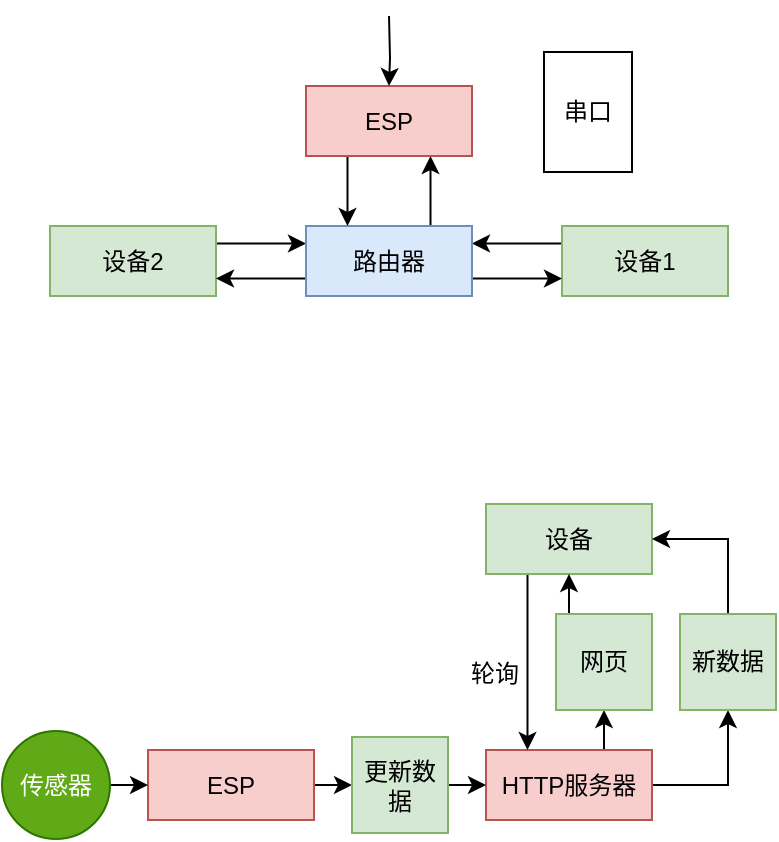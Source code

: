 <mxfile version="16.5.1" type="device"><diagram id="auNoZwigFFebn7pCBO2S" name="第 1 页"><mxGraphModel dx="1038" dy="660" grid="0" gridSize="10" guides="1" tooltips="1" connect="1" arrows="1" fold="1" page="1" pageScale="1" pageWidth="1169" pageHeight="1654" math="0" shadow="0"><root><mxCell id="0"/><mxCell id="1" parent="0"/><mxCell id="z5tnACSon8MsQC08dn3q-20" style="edgeStyle=orthogonalEdgeStyle;rounded=0;orthogonalLoop=1;jettySize=auto;html=1;exitX=0;exitY=0.25;exitDx=0;exitDy=0;entryX=1;entryY=0.25;entryDx=0;entryDy=0;" parent="1" source="z5tnACSon8MsQC08dn3q-8" target="z5tnACSon8MsQC08dn3q-16" edge="1"><mxGeometry relative="1" as="geometry"/></mxCell><mxCell id="z5tnACSon8MsQC08dn3q-8" value="设备1" style="rounded=0;whiteSpace=wrap;html=1;fillColor=#d5e8d4;strokeColor=#82b366;" parent="1" vertex="1"><mxGeometry x="491" y="373" width="83" height="35" as="geometry"/></mxCell><mxCell id="z5tnACSon8MsQC08dn3q-22" style="edgeStyle=orthogonalEdgeStyle;rounded=0;orthogonalLoop=1;jettySize=auto;html=1;exitX=1;exitY=0.25;exitDx=0;exitDy=0;entryX=0;entryY=0.25;entryDx=0;entryDy=0;" parent="1" source="z5tnACSon8MsQC08dn3q-15" target="z5tnACSon8MsQC08dn3q-16" edge="1"><mxGeometry relative="1" as="geometry"/></mxCell><mxCell id="z5tnACSon8MsQC08dn3q-15" value="设备2" style="rounded=0;whiteSpace=wrap;html=1;fillColor=#d5e8d4;strokeColor=#82b366;" parent="1" vertex="1"><mxGeometry x="235" y="373" width="83" height="35" as="geometry"/></mxCell><mxCell id="z5tnACSon8MsQC08dn3q-19" style="edgeStyle=orthogonalEdgeStyle;rounded=0;orthogonalLoop=1;jettySize=auto;html=1;exitX=0.75;exitY=0;exitDx=0;exitDy=0;entryX=0.75;entryY=1;entryDx=0;entryDy=0;" parent="1" source="z5tnACSon8MsQC08dn3q-16" target="z5tnACSon8MsQC08dn3q-17" edge="1"><mxGeometry relative="1" as="geometry"/></mxCell><mxCell id="z5tnACSon8MsQC08dn3q-21" style="edgeStyle=orthogonalEdgeStyle;rounded=0;orthogonalLoop=1;jettySize=auto;html=1;exitX=1;exitY=0.75;exitDx=0;exitDy=0;entryX=0;entryY=0.75;entryDx=0;entryDy=0;" parent="1" source="z5tnACSon8MsQC08dn3q-16" target="z5tnACSon8MsQC08dn3q-8" edge="1"><mxGeometry relative="1" as="geometry"/></mxCell><mxCell id="z5tnACSon8MsQC08dn3q-24" style="edgeStyle=orthogonalEdgeStyle;rounded=0;orthogonalLoop=1;jettySize=auto;html=1;exitX=0;exitY=0.75;exitDx=0;exitDy=0;entryX=1;entryY=0.75;entryDx=0;entryDy=0;" parent="1" source="z5tnACSon8MsQC08dn3q-16" target="z5tnACSon8MsQC08dn3q-15" edge="1"><mxGeometry relative="1" as="geometry"/></mxCell><mxCell id="z5tnACSon8MsQC08dn3q-16" value="路由器" style="rounded=0;whiteSpace=wrap;html=1;fillColor=#dae8fc;strokeColor=#6c8ebf;" parent="1" vertex="1"><mxGeometry x="363" y="373" width="83" height="35" as="geometry"/></mxCell><mxCell id="z5tnACSon8MsQC08dn3q-18" style="edgeStyle=orthogonalEdgeStyle;rounded=0;orthogonalLoop=1;jettySize=auto;html=1;exitX=0.25;exitY=1;exitDx=0;exitDy=0;entryX=0.25;entryY=0;entryDx=0;entryDy=0;" parent="1" source="z5tnACSon8MsQC08dn3q-17" target="z5tnACSon8MsQC08dn3q-16" edge="1"><mxGeometry relative="1" as="geometry"/></mxCell><mxCell id="z5tnACSon8MsQC08dn3q-17" value="ESP" style="rounded=0;whiteSpace=wrap;html=1;fillColor=#f8cecc;strokeColor=#b85450;" parent="1" vertex="1"><mxGeometry x="363" y="303" width="83" height="35" as="geometry"/></mxCell><mxCell id="z5tnACSon8MsQC08dn3q-48" style="edgeStyle=orthogonalEdgeStyle;rounded=0;orthogonalLoop=1;jettySize=auto;html=1;exitX=1;exitY=0.5;exitDx=0;exitDy=0;entryX=0;entryY=0.5;entryDx=0;entryDy=0;" parent="1" source="z5tnACSon8MsQC08dn3q-29" target="z5tnACSon8MsQC08dn3q-47" edge="1"><mxGeometry relative="1" as="geometry"/></mxCell><mxCell id="z5tnACSon8MsQC08dn3q-29" value="ESP" style="rounded=0;whiteSpace=wrap;html=1;fillColor=#f8cecc;strokeColor=#b85450;" parent="1" vertex="1"><mxGeometry x="284" y="635" width="83" height="35" as="geometry"/></mxCell><mxCell id="z5tnACSon8MsQC08dn3q-37" style="edgeStyle=orthogonalEdgeStyle;rounded=0;orthogonalLoop=1;jettySize=auto;html=1;exitX=0.75;exitY=0;exitDx=0;exitDy=0;entryX=0.5;entryY=1;entryDx=0;entryDy=0;" parent="1" source="z5tnACSon8MsQC08dn3q-30" target="z5tnACSon8MsQC08dn3q-32" edge="1"><mxGeometry relative="1" as="geometry"/></mxCell><mxCell id="z5tnACSon8MsQC08dn3q-52" style="edgeStyle=orthogonalEdgeStyle;rounded=0;orthogonalLoop=1;jettySize=auto;html=1;exitX=1;exitY=0.5;exitDx=0;exitDy=0;entryX=0.5;entryY=1;entryDx=0;entryDy=0;" parent="1" source="z5tnACSon8MsQC08dn3q-30" target="z5tnACSon8MsQC08dn3q-51" edge="1"><mxGeometry relative="1" as="geometry"/></mxCell><mxCell id="z5tnACSon8MsQC08dn3q-30" value="HTTP服务器" style="rounded=0;whiteSpace=wrap;html=1;fillColor=#f8cecc;strokeColor=#b85450;" parent="1" vertex="1"><mxGeometry x="453" y="635" width="83" height="35" as="geometry"/></mxCell><mxCell id="z5tnACSon8MsQC08dn3q-36" style="edgeStyle=orthogonalEdgeStyle;rounded=0;orthogonalLoop=1;jettySize=auto;html=1;exitX=0.25;exitY=1;exitDx=0;exitDy=0;entryX=0.25;entryY=0;entryDx=0;entryDy=0;" parent="1" source="z5tnACSon8MsQC08dn3q-31" target="z5tnACSon8MsQC08dn3q-30" edge="1"><mxGeometry relative="1" as="geometry"/></mxCell><mxCell id="z5tnACSon8MsQC08dn3q-31" value="设备" style="rounded=0;whiteSpace=wrap;html=1;fillColor=#d5e8d4;strokeColor=#82b366;" parent="1" vertex="1"><mxGeometry x="453" y="512" width="83" height="35" as="geometry"/></mxCell><mxCell id="z5tnACSon8MsQC08dn3q-38" style="edgeStyle=orthogonalEdgeStyle;rounded=0;orthogonalLoop=1;jettySize=auto;html=1;exitX=0.25;exitY=0;exitDx=0;exitDy=0;entryX=0.5;entryY=1;entryDx=0;entryDy=0;" parent="1" source="z5tnACSon8MsQC08dn3q-32" target="z5tnACSon8MsQC08dn3q-31" edge="1"><mxGeometry relative="1" as="geometry"/></mxCell><mxCell id="z5tnACSon8MsQC08dn3q-32" value="网页" style="whiteSpace=wrap;html=1;aspect=fixed;fillColor=#d5e8d4;strokeColor=#82b366;" parent="1" vertex="1"><mxGeometry x="488" y="567" width="48" height="48" as="geometry"/></mxCell><mxCell id="z5tnACSon8MsQC08dn3q-43" style="edgeStyle=orthogonalEdgeStyle;rounded=0;orthogonalLoop=1;jettySize=auto;html=1;exitX=0.5;exitY=1;exitDx=0;exitDy=0;" parent="1" target="z5tnACSon8MsQC08dn3q-17" edge="1"><mxGeometry relative="1" as="geometry"><mxPoint x="404.5" y="268" as="sourcePoint"/></mxGeometry></mxCell><mxCell id="z5tnACSon8MsQC08dn3q-44" value="串口" style="rounded=0;whiteSpace=wrap;html=1;" parent="1" vertex="1"><mxGeometry x="482" y="286" width="44" height="60" as="geometry"/></mxCell><mxCell id="z5tnACSon8MsQC08dn3q-46" style="edgeStyle=orthogonalEdgeStyle;rounded=0;orthogonalLoop=1;jettySize=auto;html=1;exitX=0.5;exitY=0;exitDx=0;exitDy=0;entryX=0;entryY=0.5;entryDx=0;entryDy=0;" parent="1" source="z5tnACSon8MsQC08dn3q-45" target="z5tnACSon8MsQC08dn3q-29" edge="1"><mxGeometry relative="1" as="geometry"/></mxCell><mxCell id="z5tnACSon8MsQC08dn3q-45" value="传感器" style="ellipse;whiteSpace=wrap;html=1;aspect=fixed;fillColor=#60a917;strokeColor=#2D7600;fontColor=#ffffff;direction=south;" parent="1" vertex="1"><mxGeometry x="211" y="625.5" width="54" height="54" as="geometry"/></mxCell><mxCell id="z5tnACSon8MsQC08dn3q-49" style="edgeStyle=orthogonalEdgeStyle;rounded=0;orthogonalLoop=1;jettySize=auto;html=1;exitX=1;exitY=0.5;exitDx=0;exitDy=0;entryX=0;entryY=0.5;entryDx=0;entryDy=0;" parent="1" source="z5tnACSon8MsQC08dn3q-47" target="z5tnACSon8MsQC08dn3q-30" edge="1"><mxGeometry relative="1" as="geometry"/></mxCell><mxCell id="z5tnACSon8MsQC08dn3q-47" value="更新数据" style="whiteSpace=wrap;html=1;aspect=fixed;fillColor=#d5e8d4;strokeColor=#82b366;" parent="1" vertex="1"><mxGeometry x="386" y="628.5" width="48" height="48" as="geometry"/></mxCell><mxCell id="z5tnACSon8MsQC08dn3q-50" value="轮询" style="text;html=1;align=center;verticalAlign=middle;resizable=0;points=[];autosize=1;strokeColor=none;fillColor=none;" parent="1" vertex="1"><mxGeometry x="440" y="588" width="34" height="18" as="geometry"/></mxCell><mxCell id="z5tnACSon8MsQC08dn3q-53" style="edgeStyle=orthogonalEdgeStyle;rounded=0;orthogonalLoop=1;jettySize=auto;html=1;exitX=0.5;exitY=0;exitDx=0;exitDy=0;entryX=1;entryY=0.5;entryDx=0;entryDy=0;" parent="1" source="z5tnACSon8MsQC08dn3q-51" target="z5tnACSon8MsQC08dn3q-31" edge="1"><mxGeometry relative="1" as="geometry"/></mxCell><mxCell id="z5tnACSon8MsQC08dn3q-51" value="新数据" style="whiteSpace=wrap;html=1;aspect=fixed;fillColor=#d5e8d4;strokeColor=#82b366;" parent="1" vertex="1"><mxGeometry x="550" y="567" width="48" height="48" as="geometry"/></mxCell></root></mxGraphModel></diagram></mxfile>